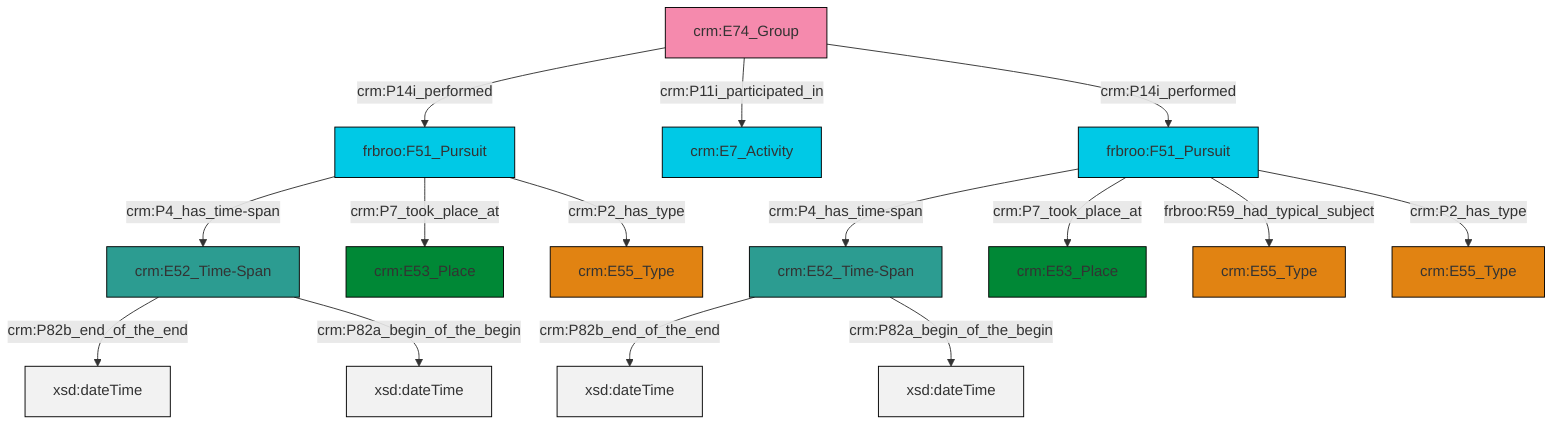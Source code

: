 graph TD
classDef Literal fill:#f2f2f2,stroke:#000000;
classDef CRM_Entity fill:#FFFFFF,stroke:#000000;
classDef Temporal_Entity fill:#00C9E6, stroke:#000000;
classDef Type fill:#E18312, stroke:#000000;
classDef Time-Span fill:#2C9C91, stroke:#000000;
classDef Appellation fill:#FFEB7F, stroke:#000000;
classDef Place fill:#008836, stroke:#000000;
classDef Persistent_Item fill:#B266B2, stroke:#000000;
classDef Conceptual_Object fill:#FFD700, stroke:#000000;
classDef Physical_Thing fill:#D2B48C, stroke:#000000;
classDef Actor fill:#f58aad, stroke:#000000;
classDef PC_Classes fill:#4ce600, stroke:#000000;
classDef Multi fill:#cccccc,stroke:#000000;

2["frbroo:F51_Pursuit"]:::Temporal_Entity -->|crm:P4_has_time-span| 3["crm:E52_Time-Span"]:::Time-Span
3["crm:E52_Time-Span"]:::Time-Span -->|crm:P82b_end_of_the_end| 4[xsd:dateTime]:::Literal
3["crm:E52_Time-Span"]:::Time-Span -->|crm:P82a_begin_of_the_begin| 5[xsd:dateTime]:::Literal
2["frbroo:F51_Pursuit"]:::Temporal_Entity -->|crm:P7_took_place_at| 6["crm:E53_Place"]:::Place
2["frbroo:F51_Pursuit"]:::Temporal_Entity -->|frbroo:R59_had_typical_subject| 8["crm:E55_Type"]:::Type
13["crm:E74_Group"]:::Actor -->|crm:P14i_performed| 14["frbroo:F51_Pursuit"]:::Temporal_Entity
14["frbroo:F51_Pursuit"]:::Temporal_Entity -->|crm:P4_has_time-span| 16["crm:E52_Time-Span"]:::Time-Span
14["frbroo:F51_Pursuit"]:::Temporal_Entity -->|crm:P7_took_place_at| 0["crm:E53_Place"]:::Place
16["crm:E52_Time-Span"]:::Time-Span -->|crm:P82b_end_of_the_end| 21[xsd:dateTime]:::Literal
13["crm:E74_Group"]:::Actor -->|crm:P11i_participated_in| 9["crm:E7_Activity"]:::Temporal_Entity
2["frbroo:F51_Pursuit"]:::Temporal_Entity -->|crm:P2_has_type| 19["crm:E55_Type"]:::Type
16["crm:E52_Time-Span"]:::Time-Span -->|crm:P82a_begin_of_the_begin| 22[xsd:dateTime]:::Literal
13["crm:E74_Group"]:::Actor -->|crm:P14i_performed| 2["frbroo:F51_Pursuit"]:::Temporal_Entity
14["frbroo:F51_Pursuit"]:::Temporal_Entity -->|crm:P2_has_type| 11["crm:E55_Type"]:::Type